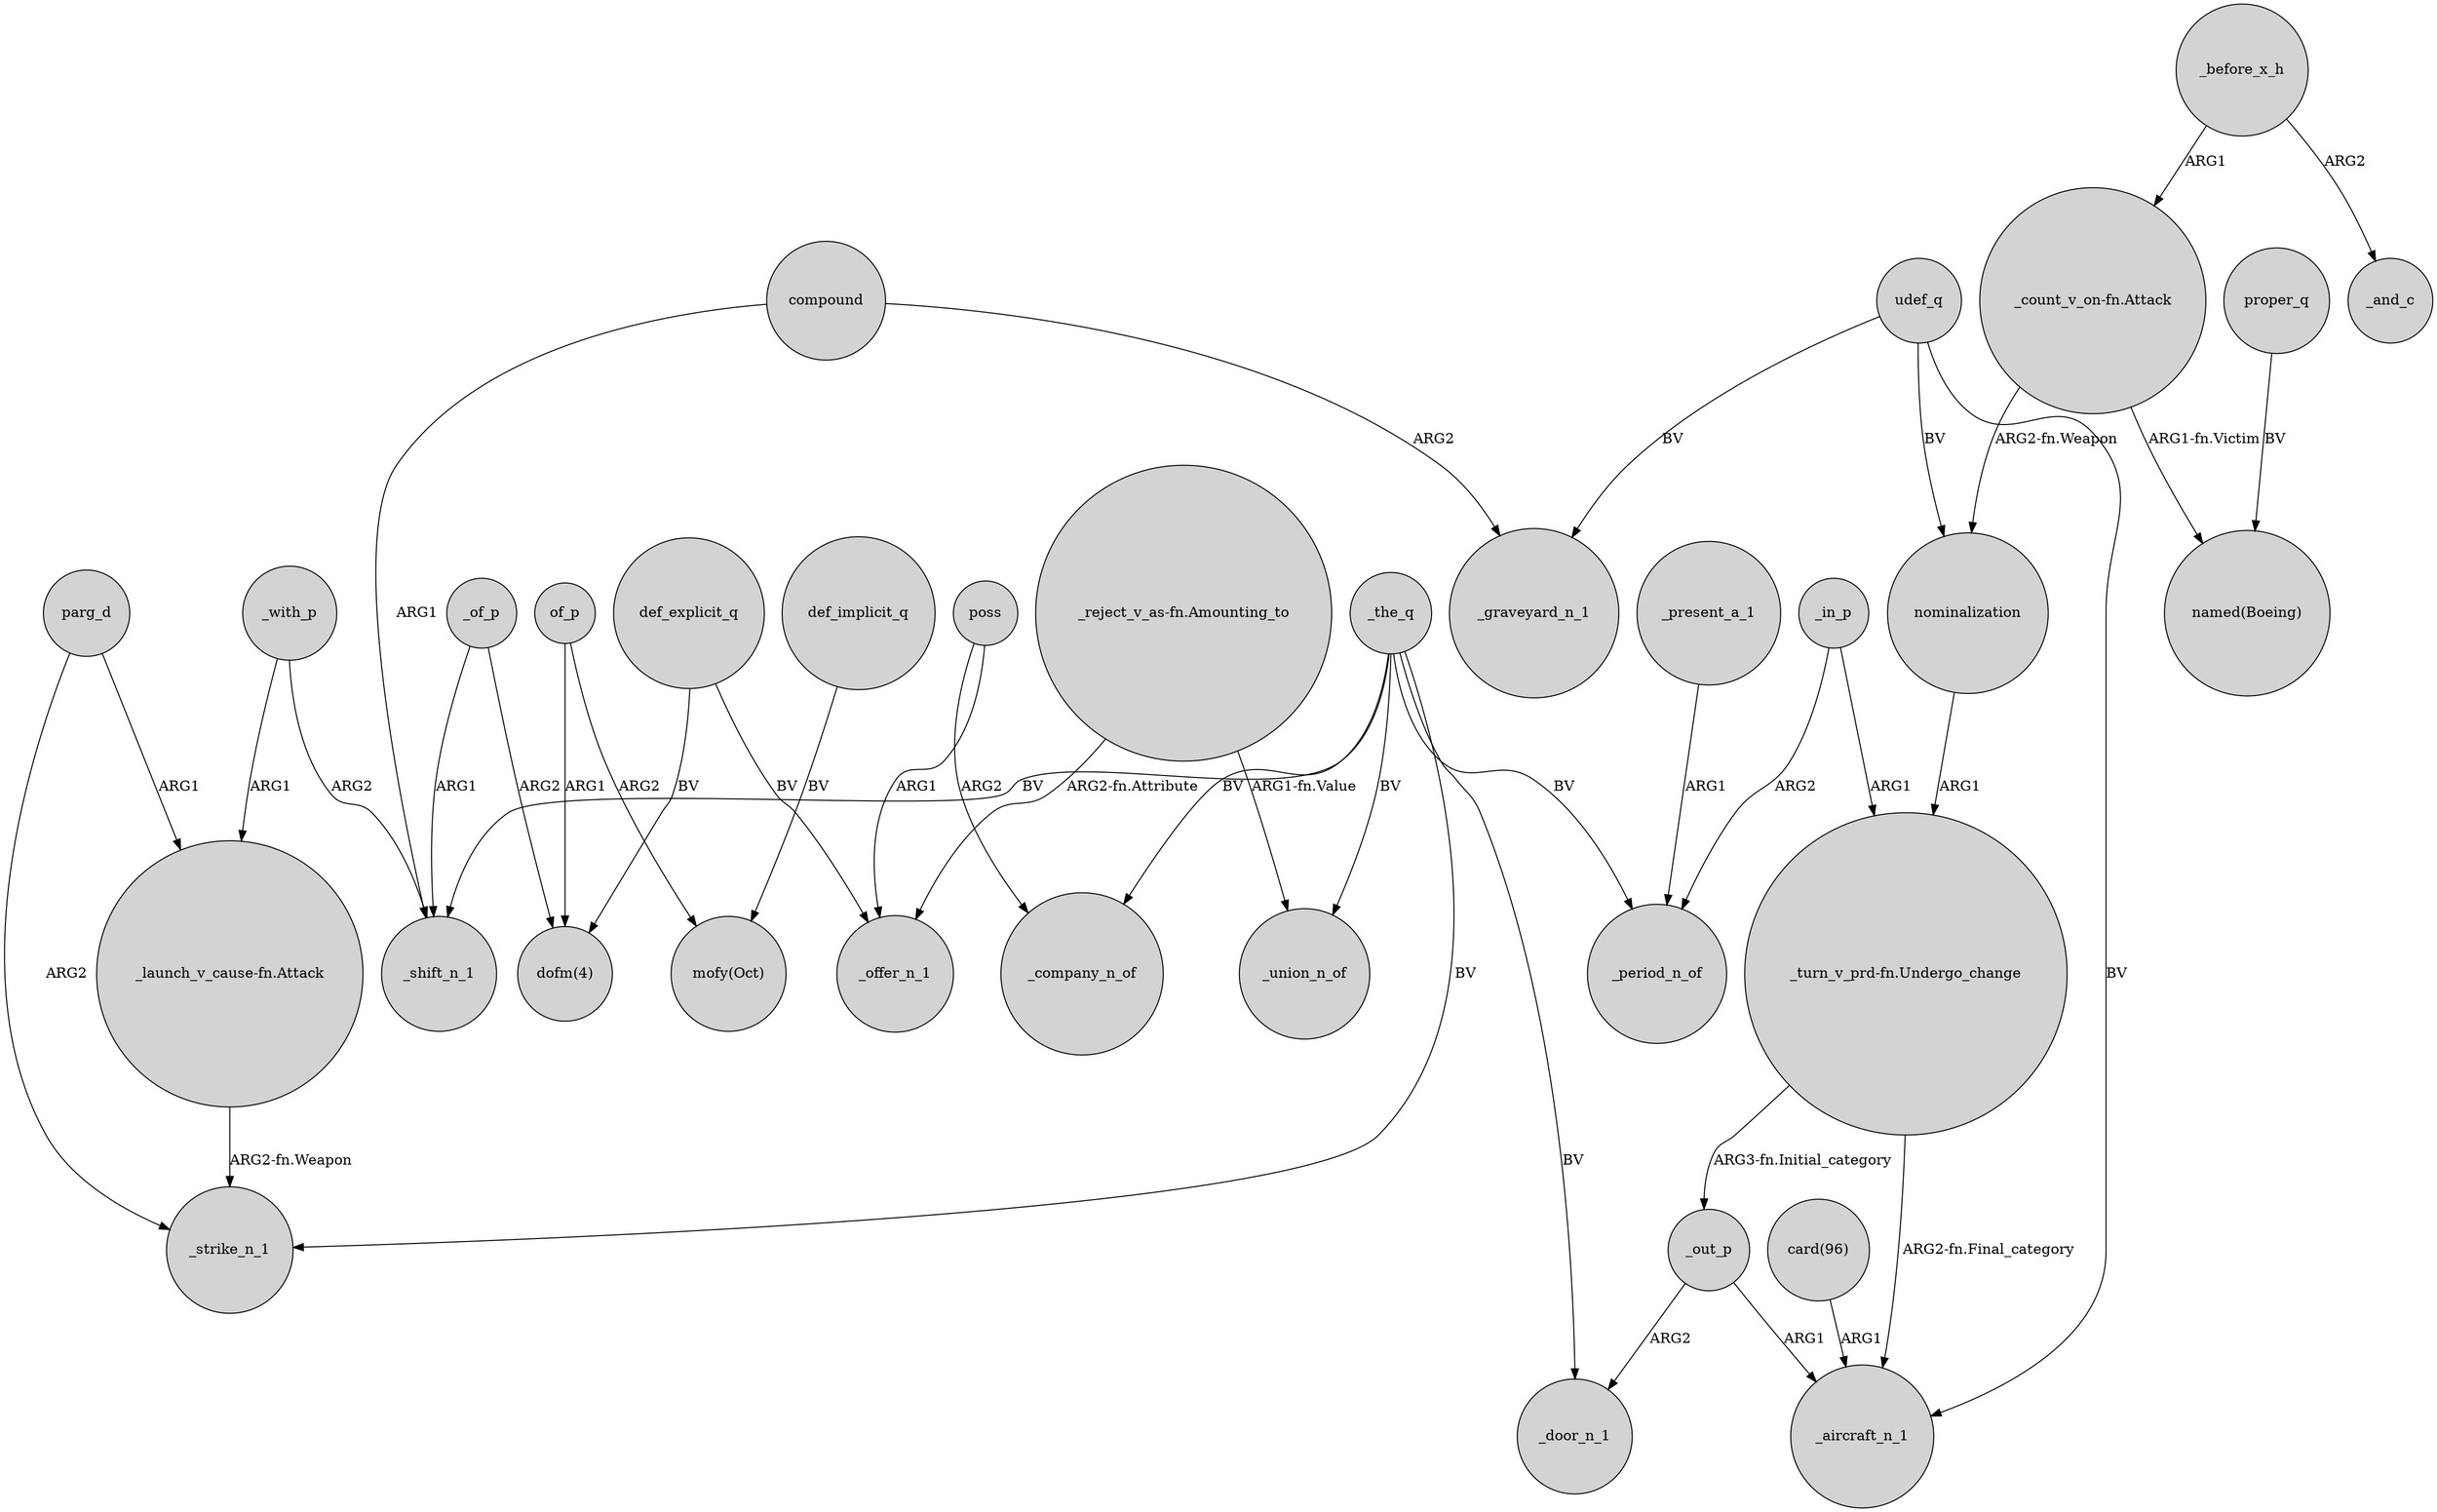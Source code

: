 digraph {
	node [shape=circle style=filled]
	parg_d -> "_launch_v_cause-fn.Attack" [label=ARG1]
	_the_q -> _strike_n_1 [label=BV]
	"_count_v_on-fn.Attack" -> "named(Boeing)" [label="ARG1-fn.Victim"]
	_of_p -> "dofm(4)" [label=ARG2]
	_with_p -> _shift_n_1 [label=ARG2]
	_before_x_h -> "_count_v_on-fn.Attack" [label=ARG1]
	of_p -> "mofy(Oct)" [label=ARG2]
	_in_p -> _period_n_of [label=ARG2]
	udef_q -> _graveyard_n_1 [label=BV]
	udef_q -> nominalization [label=BV]
	of_p -> "dofm(4)" [label=ARG1]
	_with_p -> "_launch_v_cause-fn.Attack" [label=ARG1]
	_out_p -> _door_n_1 [label=ARG2]
	"_turn_v_prd-fn.Undergo_change" -> _aircraft_n_1 [label="ARG2-fn.Final_category"]
	poss -> _offer_n_1 [label=ARG1]
	poss -> _company_n_of [label=ARG2]
	"_reject_v_as-fn.Amounting_to" -> _offer_n_1 [label="ARG2-fn.Attribute"]
	def_explicit_q -> "dofm(4)" [label=BV]
	_before_x_h -> _and_c [label=ARG2]
	"card(96)" -> _aircraft_n_1 [label=ARG1]
	compound -> _graveyard_n_1 [label=ARG2]
	"_launch_v_cause-fn.Attack" -> _strike_n_1 [label="ARG2-fn.Weapon"]
	"_reject_v_as-fn.Amounting_to" -> _union_n_of [label="ARG1-fn.Value"]
	_the_q -> _union_n_of [label=BV]
	_of_p -> _shift_n_1 [label=ARG1]
	nominalization -> "_turn_v_prd-fn.Undergo_change" [label=ARG1]
	def_explicit_q -> _offer_n_1 [label=BV]
	def_implicit_q -> "mofy(Oct)" [label=BV]
	"_turn_v_prd-fn.Undergo_change" -> _out_p [label="ARG3-fn.Initial_category"]
	_present_a_1 -> _period_n_of [label=ARG1]
	_in_p -> "_turn_v_prd-fn.Undergo_change" [label=ARG1]
	_out_p -> _aircraft_n_1 [label=ARG1]
	_the_q -> _period_n_of [label=BV]
	parg_d -> _strike_n_1 [label=ARG2]
	compound -> _shift_n_1 [label=ARG1]
	udef_q -> _aircraft_n_1 [label=BV]
	_the_q -> _company_n_of [label=BV]
	_the_q -> _door_n_1 [label=BV]
	proper_q -> "named(Boeing)" [label=BV]
	_the_q -> _shift_n_1 [label=BV]
	"_count_v_on-fn.Attack" -> nominalization [label="ARG2-fn.Weapon"]
}
